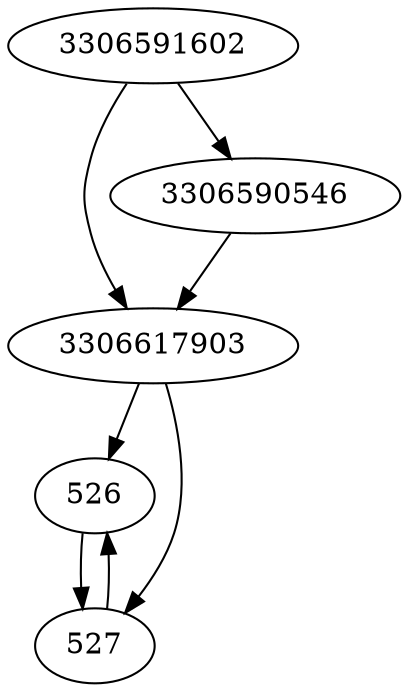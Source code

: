 strict digraph  {
526;
3306617903;
527;
3306591602;
3306590546;
526 -> 527;
3306617903 -> 526;
3306617903 -> 527;
527 -> 526;
3306591602 -> 3306617903;
3306591602 -> 3306590546;
3306590546 -> 3306617903;
}
